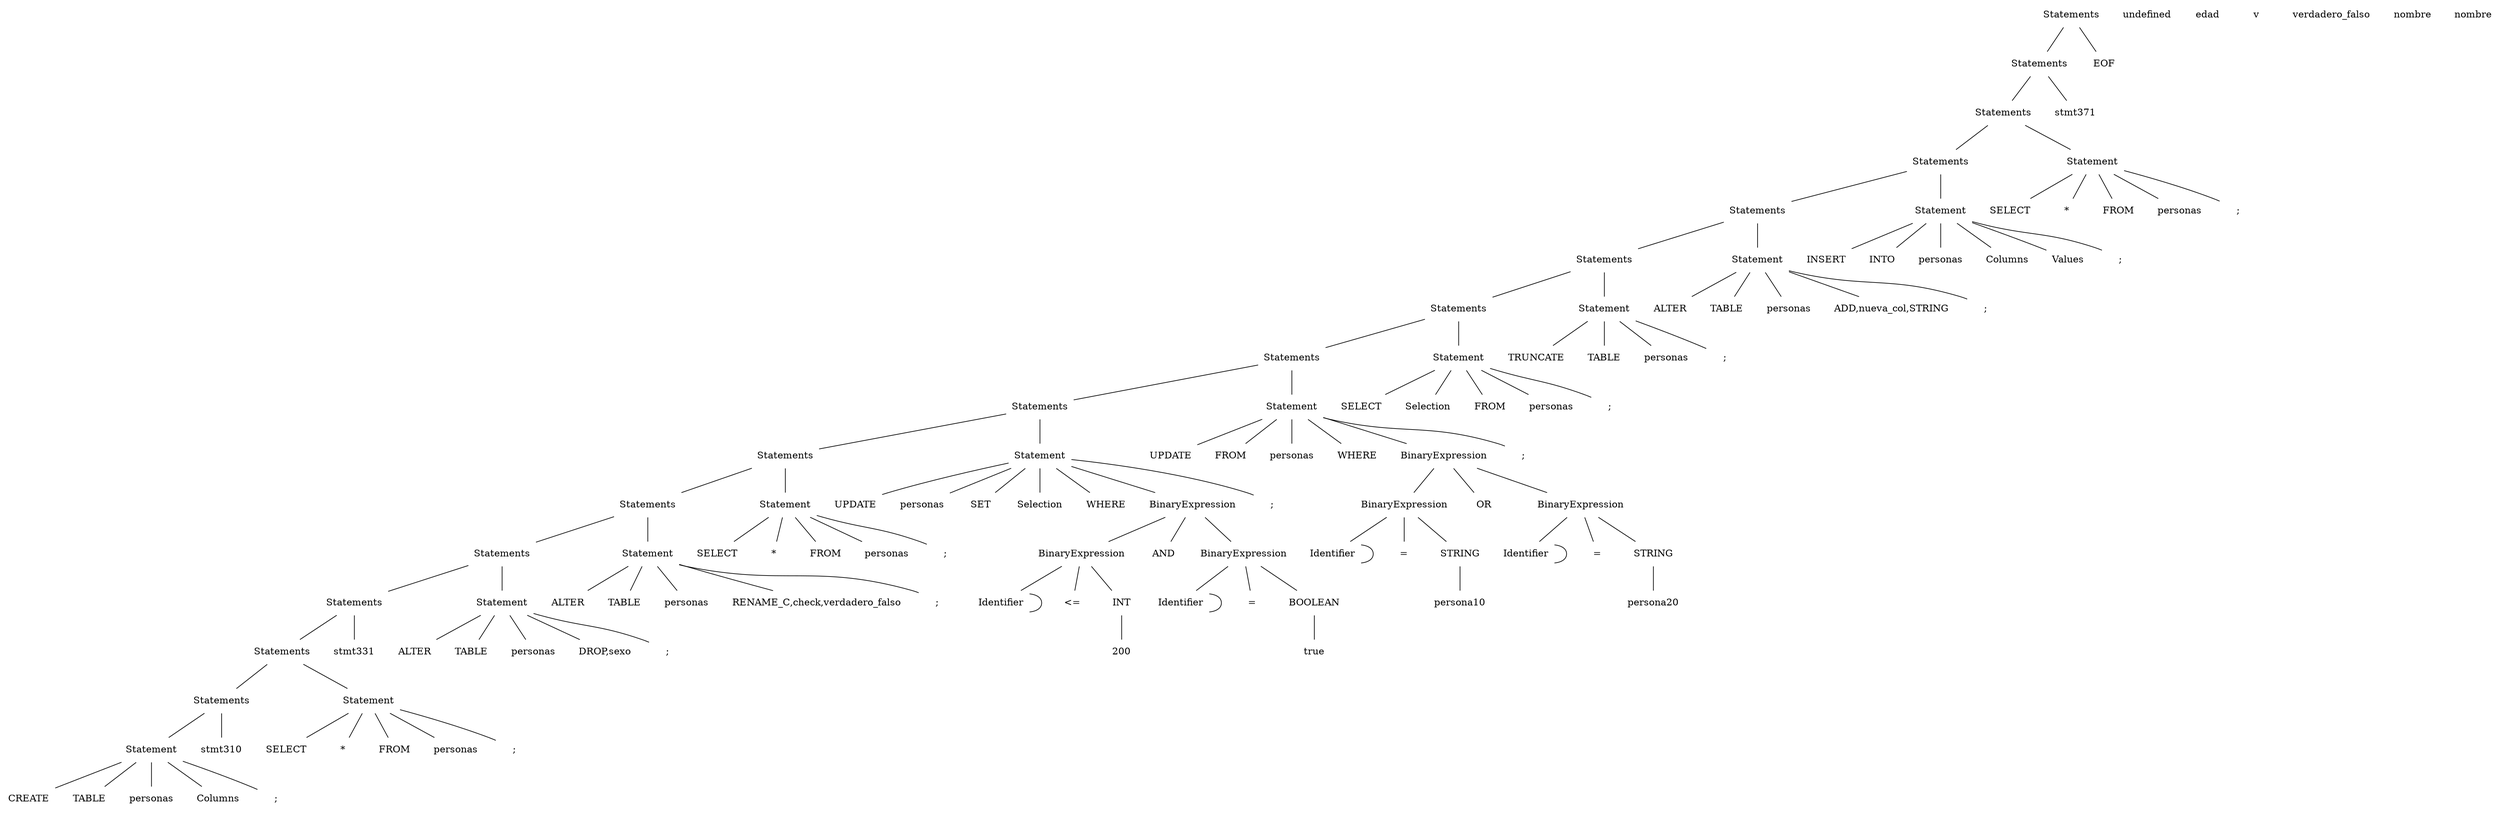 graph AST {
	ordering=out
	node[shape=plaintext]
	"270"[label="CREATE"]
	"270table"[label="TABLE"]
	"270i"[label="personas"]
	"270cols"[label="Columns"]
	"stmt270" -- "270"
	"stmt270" -- "270table"
	"stmt270" -- "270i"
	"stmt270" -- "270cols"
	"stmt270" -- "270;"
	"stmt270"[label="Statement"]
	"270;"[label=";"]
	"code0"[label="Statements"]
	"code0" -- "stmt270"
	"code0" -- "stmt310"
undefined	"code1"[label="Statements"]
	"code1" -- "code0"
	"code1" -- "stmt311"
	"311"[label="SELECT"]
	"311selection"[label="*"]
	"311from"[label="FROM"]
	"311i"[label="personas"]
	"stmt311" -- "311"
	"stmt311" -- "311selection"
	"stmt311" -- "311from"
	"stmt311" -- "311i"
	"stmt311" -- "311;"
	"stmt311"[label="Statement"]
	"311;"[label=";"]
	"code2"[label="Statements"]
	"code2" -- "code1"
	"code2" -- "stmt331"
undefined	"code3"[label="Statements"]
	"code3" -- "code2"
	"code3" -- "stmt332"
	"332"[label="ALTER"]
	"332table"[label="TABLE"]
	"332i"[label="personas"]
	"332action"[label="DROP,sexo"]
	"stmt332" -- "332"
	"stmt332" -- "332table"
	"stmt332" -- "332i"
	"stmt332" -- "332action"
	"stmt332" -- "332;"
	"stmt332"[label="Statement"]
	"332;"[label=";"]
	"code4"[label="Statements"]
	"code4" -- "code3"
	"code4" -- "stmt333"
	"333"[label="ALTER"]
	"333table"[label="TABLE"]
	"333i"[label="personas"]
	"333action"[label="RENAME_C,check,verdadero_falso"]
	"stmt333" -- "333"
	"stmt333" -- "333table"
	"stmt333" -- "333i"
	"stmt333" -- "333action"
	"stmt333" -- "333;"
	"stmt333"[label="Statement"]
	"333;"[label=";"]
	"code5"[label="Statements"]
	"code5" -- "code4"
	"code5" -- "stmt334"
	"334"[label="SELECT"]
	"334selection"[label="*"]
	"334from"[label="FROM"]
	"334i"[label="personas"]
	"stmt334" -- "334"
	"stmt334" -- "334selection"
	"stmt334" -- "334from"
	"stmt334" -- "334i"
	"stmt334" -- "334;"
	"stmt334"[label="Statement"]
	"334;"[label=";"]
	"code6"[label="Statements"]
	"code6" -- "code5"
	"code6" -- "stmt343"
	"336"[label="Identifier"]
	"336v"[label="edad"]
	"336" -- 336v
	"337"[label="INT"]
	"337v"[label="200"]
	"337" -- "337v"
	"338"[label="BinaryExpression"]
	"338op"[label="<="]
	"338" -- "336"
	"338" -- "338op"
	"338" -- "337"
	"339"[label="Identifier"]
	"339v"[label="verdadero_falso"]
	"339" -- 339v
	"340"[label="BOOLEAN"]
	"340v"[label="true"]
	"340" -- "340v"
	"341"[label="BinaryExpression"]
	"341op"[label="="]
	"341" -- "339"
	"341" -- "341op"
	"341" -- "340"
	"342"[label="BinaryExpression"]
	"342op"[label="AND"]
	"342" -- "338"
	"342" -- "342op"
	"342" -- "341"
	"343"[label="UPDATE"]
	"343i"[label="personas"]
	"343set"[label="SET"]
	"343selection"[label="Selection"]
	"343where"[label="WHERE"]
	"stmt343" -- "343"
	"stmt343" -- "343i"
	"stmt343" -- "343set"
	"stmt343" -- "343selection"
	"stmt343" -- "343where"
	"stmt343" -- "342"
	"stmt343" -- "343;"
	"stmt343"[label="Statement"]
	"343;"[label=";"]
	"code7"[label="Statements"]
	"code7" -- "code6"
	"code7" -- "stmt351"
	"344"[label="Identifier"]
	"344v"[label="nombre"]
	"344" -- 344v
	"345"[label="STRING"]
	"345v"[label="persona10"]
	"345" -- "345v"
	"346"[label="BinaryExpression"]
	"346op"[label="="]
	"346" -- "344"
	"346" -- "346op"
	"346" -- "345"
	"347"[label="Identifier"]
	"347v"[label="nombre"]
	"347" -- 347v
	"348"[label="STRING"]
	"348v"[label="persona20"]
	"348" -- "348v"
	"349"[label="BinaryExpression"]
	"349op"[label="="]
	"349" -- "347"
	"349" -- "349op"
	"349" -- "348"
	"350"[label="BinaryExpression"]
	"350op"[label="OR"]
	"350" -- "346"
	"350" -- "350op"
	"350" -- "349"
	"351"[label="UPDATE"]
	"351from"[label="FROM"]
	"351i"[label="personas"]
	"351where"[label="WHERE"]
	"stmt351" -- "351"
	"stmt351" -- "351from"
	"stmt351" -- "351i"
	"stmt351" -- "351where"
	"stmt351" -- "350"
	"stmt351" -- "351;"
	"stmt351"[label="Statement"]
	"351;"[label=";"]
	"code8"[label="Statements"]
	"code8" -- "code7"
	"code8" -- "stmt355"
	"355"[label="SELECT"]
	"355selection"[label="Selection"]
	"355from"[label="FROM"]
	"355i"[label="personas"]
	"stmt355" -- "355"
	"stmt355" -- "355selection"
	"stmt355" -- "355from"
	"stmt355" -- "355i"
	"stmt355" -- "355;"
	"stmt355"[label="Statement"]
	"355;"[label=";"]
	"code9"[label="Statements"]
	"code9" -- "code8"
	"code9" -- "stmt356"
	"356"[label="TRUNCATE"]
	"356table"[label="TABLE"]
	"356i"[label="personas"]
	"stmt356" -- "356"
	"stmt356" -- "356table"
	"stmt356" -- "356i"
	"stmt356" -- "356;"
	"stmt356"[label="Statement"]
	"356;"[label=";"]
	"code10"[label="Statements"]
	"code10" -- "code9"
	"code10" -- "stmt357"
	"357"[label="ALTER"]
	"357table"[label="TABLE"]
	"357i"[label="personas"]
	"357action"[label="ADD,nueva_col,STRING"]
	"stmt357" -- "357"
	"stmt357" -- "357table"
	"stmt357" -- "357i"
	"stmt357" -- "357action"
	"stmt357" -- "357;"
	"stmt357"[label="Statement"]
	"357;"[label=";"]
	"code11"[label="Statements"]
	"code11" -- "code10"
	"code11" -- "stmt360"
	"360"[label="INSERT"]
	"360into"[label="INTO"]
	"360i"[label="personas"]
	"360cols"[label="Columns"]
	"360vals"[label="Values"]
	"stmt360" -- "360"
	"stmt360" -- "360into"
	"stmt360" -- "360i"
	"stmt360" -- "360cols"
	"stmt360" -- "360vals"
	"stmt360" -- "360;"
	"stmt360"[label="Statement"]
	"360;"[label=";"]
	"code12"[label="Statements"]
	"code12" -- "code11"
	"code12" -- "stmt361"
	"361"[label="SELECT"]
	"361selection"[label="*"]
	"361from"[label="FROM"]
	"361i"[label="personas"]
	"stmt361" -- "361"
	"stmt361" -- "361selection"
	"stmt361" -- "361from"
	"stmt361" -- "361i"
	"stmt361" -- "361;"
	"stmt361"[label="Statement"]
	"361;"[label=";"]
	"code13"[label="Statements"]
	"code13" -- "code12"
	"code13" -- "stmt371"
undefined	"code14"[label="Statements"]
	"code14" -- "code13"
	"code14" -- "EOF"
}